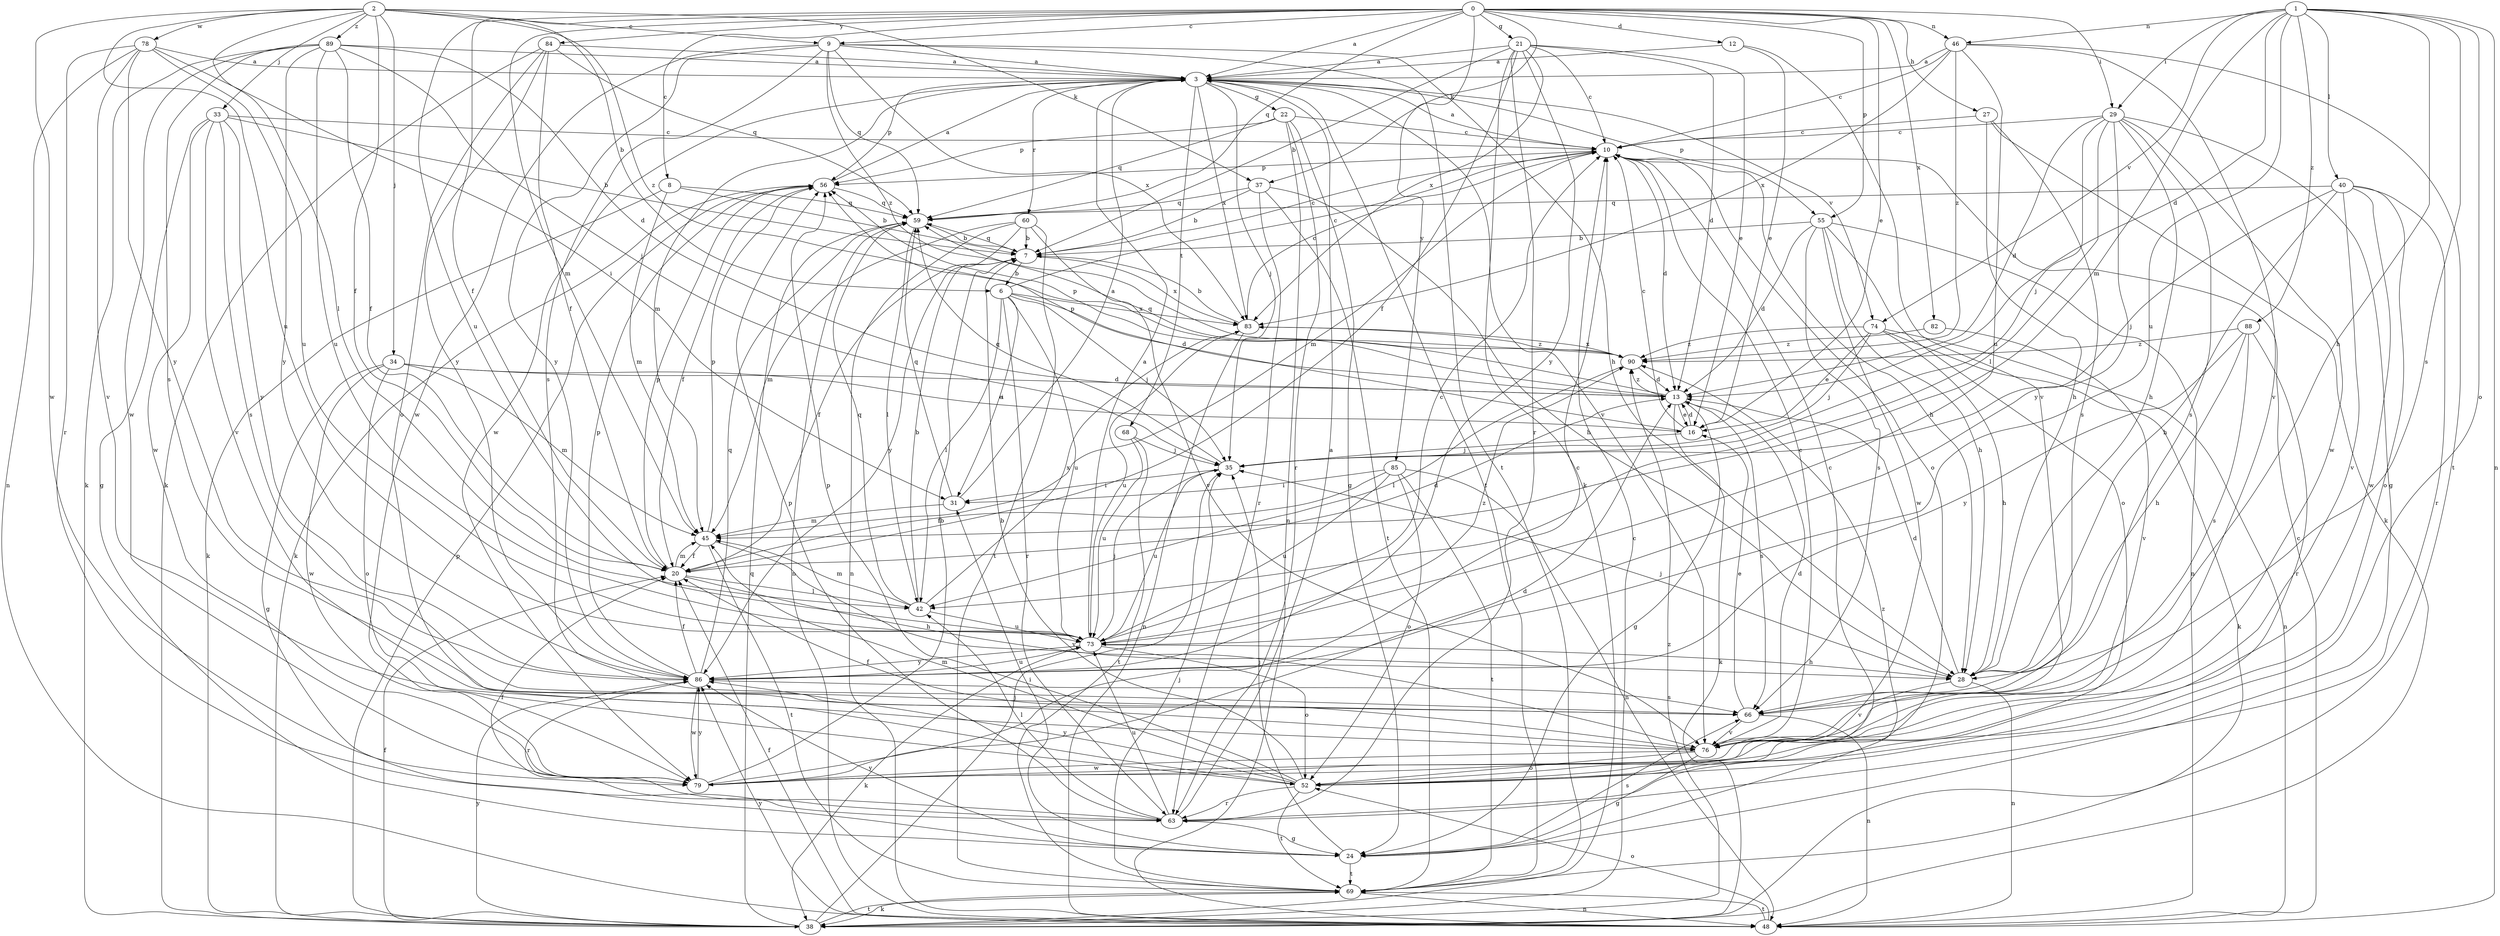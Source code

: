 strict digraph  {
0;
1;
2;
3;
6;
7;
8;
9;
10;
12;
13;
16;
20;
21;
22;
24;
27;
28;
29;
31;
33;
34;
35;
37;
38;
40;
42;
45;
46;
48;
52;
55;
56;
59;
60;
63;
66;
68;
69;
73;
74;
76;
78;
79;
82;
83;
84;
85;
86;
88;
89;
90;
0 -> 3  [label=a];
0 -> 8  [label=c];
0 -> 9  [label=c];
0 -> 12  [label=d];
0 -> 16  [label=e];
0 -> 20  [label=f];
0 -> 21  [label=g];
0 -> 27  [label=h];
0 -> 29  [label=i];
0 -> 37  [label=k];
0 -> 45  [label=m];
0 -> 46  [label=n];
0 -> 55  [label=p];
0 -> 59  [label=q];
0 -> 73  [label=u];
0 -> 82  [label=x];
0 -> 84  [label=y];
0 -> 85  [label=y];
1 -> 13  [label=d];
1 -> 28  [label=h];
1 -> 29  [label=i];
1 -> 40  [label=l];
1 -> 45  [label=m];
1 -> 46  [label=n];
1 -> 48  [label=n];
1 -> 52  [label=o];
1 -> 66  [label=s];
1 -> 73  [label=u];
1 -> 74  [label=v];
1 -> 88  [label=z];
2 -> 6  [label=b];
2 -> 9  [label=c];
2 -> 20  [label=f];
2 -> 33  [label=j];
2 -> 34  [label=j];
2 -> 37  [label=k];
2 -> 42  [label=l];
2 -> 73  [label=u];
2 -> 78  [label=w];
2 -> 79  [label=w];
2 -> 89  [label=z];
2 -> 90  [label=z];
3 -> 22  [label=g];
3 -> 35  [label=j];
3 -> 45  [label=m];
3 -> 55  [label=p];
3 -> 56  [label=p];
3 -> 60  [label=r];
3 -> 68  [label=t];
3 -> 69  [label=t];
3 -> 74  [label=v];
3 -> 76  [label=v];
3 -> 79  [label=w];
3 -> 83  [label=x];
6 -> 10  [label=c];
6 -> 13  [label=d];
6 -> 31  [label=i];
6 -> 35  [label=j];
6 -> 42  [label=l];
6 -> 63  [label=r];
6 -> 73  [label=u];
6 -> 83  [label=x];
7 -> 6  [label=b];
7 -> 10  [label=c];
7 -> 20  [label=f];
7 -> 59  [label=q];
7 -> 83  [label=x];
8 -> 7  [label=b];
8 -> 38  [label=k];
8 -> 45  [label=m];
8 -> 59  [label=q];
9 -> 3  [label=a];
9 -> 28  [label=h];
9 -> 59  [label=q];
9 -> 66  [label=s];
9 -> 69  [label=t];
9 -> 79  [label=w];
9 -> 83  [label=x];
9 -> 86  [label=y];
9 -> 90  [label=z];
10 -> 3  [label=a];
10 -> 13  [label=d];
10 -> 28  [label=h];
10 -> 45  [label=m];
10 -> 52  [label=o];
10 -> 56  [label=p];
12 -> 3  [label=a];
12 -> 16  [label=e];
12 -> 76  [label=v];
13 -> 16  [label=e];
13 -> 24  [label=g];
13 -> 38  [label=k];
13 -> 56  [label=p];
13 -> 59  [label=q];
13 -> 66  [label=s];
13 -> 90  [label=z];
16 -> 10  [label=c];
16 -> 13  [label=d];
16 -> 35  [label=j];
16 -> 56  [label=p];
20 -> 13  [label=d];
20 -> 28  [label=h];
20 -> 42  [label=l];
20 -> 45  [label=m];
20 -> 56  [label=p];
21 -> 3  [label=a];
21 -> 7  [label=b];
21 -> 10  [label=c];
21 -> 13  [label=d];
21 -> 16  [label=e];
21 -> 20  [label=f];
21 -> 38  [label=k];
21 -> 63  [label=r];
21 -> 83  [label=x];
21 -> 86  [label=y];
22 -> 10  [label=c];
22 -> 24  [label=g];
22 -> 48  [label=n];
22 -> 56  [label=p];
22 -> 59  [label=q];
22 -> 63  [label=r];
24 -> 31  [label=i];
24 -> 35  [label=j];
24 -> 66  [label=s];
24 -> 69  [label=t];
24 -> 86  [label=y];
24 -> 90  [label=z];
27 -> 10  [label=c];
27 -> 28  [label=h];
27 -> 38  [label=k];
27 -> 66  [label=s];
28 -> 13  [label=d];
28 -> 35  [label=j];
28 -> 48  [label=n];
28 -> 76  [label=v];
29 -> 10  [label=c];
29 -> 13  [label=d];
29 -> 24  [label=g];
29 -> 28  [label=h];
29 -> 35  [label=j];
29 -> 42  [label=l];
29 -> 66  [label=s];
29 -> 79  [label=w];
29 -> 86  [label=y];
31 -> 3  [label=a];
31 -> 45  [label=m];
31 -> 59  [label=q];
33 -> 7  [label=b];
33 -> 10  [label=c];
33 -> 24  [label=g];
33 -> 66  [label=s];
33 -> 76  [label=v];
33 -> 79  [label=w];
33 -> 86  [label=y];
34 -> 13  [label=d];
34 -> 16  [label=e];
34 -> 24  [label=g];
34 -> 45  [label=m];
34 -> 52  [label=o];
34 -> 79  [label=w];
35 -> 31  [label=i];
35 -> 59  [label=q];
35 -> 73  [label=u];
37 -> 7  [label=b];
37 -> 28  [label=h];
37 -> 59  [label=q];
37 -> 63  [label=r];
37 -> 69  [label=t];
38 -> 10  [label=c];
38 -> 20  [label=f];
38 -> 35  [label=j];
38 -> 56  [label=p];
38 -> 59  [label=q];
38 -> 69  [label=t];
38 -> 86  [label=y];
38 -> 90  [label=z];
40 -> 28  [label=h];
40 -> 35  [label=j];
40 -> 52  [label=o];
40 -> 59  [label=q];
40 -> 63  [label=r];
40 -> 76  [label=v];
40 -> 79  [label=w];
42 -> 7  [label=b];
42 -> 45  [label=m];
42 -> 59  [label=q];
42 -> 73  [label=u];
42 -> 83  [label=x];
45 -> 20  [label=f];
45 -> 56  [label=p];
45 -> 69  [label=t];
45 -> 76  [label=v];
46 -> 3  [label=a];
46 -> 10  [label=c];
46 -> 69  [label=t];
46 -> 73  [label=u];
46 -> 76  [label=v];
46 -> 83  [label=x];
46 -> 90  [label=z];
48 -> 10  [label=c];
48 -> 20  [label=f];
48 -> 52  [label=o];
48 -> 69  [label=t];
48 -> 86  [label=y];
52 -> 7  [label=b];
52 -> 10  [label=c];
52 -> 45  [label=m];
52 -> 56  [label=p];
52 -> 63  [label=r];
52 -> 69  [label=t];
52 -> 86  [label=y];
55 -> 7  [label=b];
55 -> 13  [label=d];
55 -> 28  [label=h];
55 -> 48  [label=n];
55 -> 52  [label=o];
55 -> 66  [label=s];
55 -> 79  [label=w];
56 -> 3  [label=a];
56 -> 20  [label=f];
56 -> 38  [label=k];
56 -> 59  [label=q];
59 -> 7  [label=b];
59 -> 42  [label=l];
59 -> 48  [label=n];
60 -> 7  [label=b];
60 -> 45  [label=m];
60 -> 48  [label=n];
60 -> 69  [label=t];
60 -> 76  [label=v];
60 -> 86  [label=y];
63 -> 3  [label=a];
63 -> 20  [label=f];
63 -> 24  [label=g];
63 -> 42  [label=l];
63 -> 56  [label=p];
63 -> 73  [label=u];
66 -> 16  [label=e];
66 -> 48  [label=n];
66 -> 76  [label=v];
68 -> 35  [label=j];
68 -> 69  [label=t];
68 -> 73  [label=u];
69 -> 35  [label=j];
69 -> 38  [label=k];
69 -> 48  [label=n];
73 -> 3  [label=a];
73 -> 10  [label=c];
73 -> 28  [label=h];
73 -> 35  [label=j];
73 -> 38  [label=k];
73 -> 52  [label=o];
73 -> 86  [label=y];
73 -> 90  [label=z];
74 -> 16  [label=e];
74 -> 28  [label=h];
74 -> 35  [label=j];
74 -> 38  [label=k];
74 -> 48  [label=n];
74 -> 90  [label=z];
76 -> 10  [label=c];
76 -> 13  [label=d];
76 -> 20  [label=f];
76 -> 24  [label=g];
76 -> 52  [label=o];
76 -> 79  [label=w];
78 -> 3  [label=a];
78 -> 31  [label=i];
78 -> 48  [label=n];
78 -> 63  [label=r];
78 -> 73  [label=u];
78 -> 76  [label=v];
78 -> 86  [label=y];
79 -> 7  [label=b];
79 -> 10  [label=c];
79 -> 13  [label=d];
79 -> 86  [label=y];
82 -> 76  [label=v];
82 -> 90  [label=z];
83 -> 7  [label=b];
83 -> 10  [label=c];
83 -> 48  [label=n];
83 -> 73  [label=u];
83 -> 90  [label=z];
84 -> 3  [label=a];
84 -> 20  [label=f];
84 -> 38  [label=k];
84 -> 52  [label=o];
84 -> 59  [label=q];
84 -> 86  [label=y];
85 -> 20  [label=f];
85 -> 31  [label=i];
85 -> 48  [label=n];
85 -> 52  [label=o];
85 -> 69  [label=t];
85 -> 73  [label=u];
86 -> 20  [label=f];
86 -> 56  [label=p];
86 -> 59  [label=q];
86 -> 63  [label=r];
86 -> 66  [label=s];
86 -> 73  [label=u];
86 -> 79  [label=w];
88 -> 28  [label=h];
88 -> 63  [label=r];
88 -> 66  [label=s];
88 -> 86  [label=y];
88 -> 90  [label=z];
89 -> 3  [label=a];
89 -> 13  [label=d];
89 -> 20  [label=f];
89 -> 35  [label=j];
89 -> 38  [label=k];
89 -> 66  [label=s];
89 -> 73  [label=u];
89 -> 79  [label=w];
89 -> 86  [label=y];
90 -> 13  [label=d];
90 -> 42  [label=l];
90 -> 83  [label=x];
}
